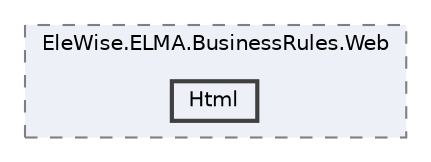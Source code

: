 digraph "Web/Modules/EleWise.ELMA.BusinessRules.Web/Html"
{
 // LATEX_PDF_SIZE
  bgcolor="transparent";
  edge [fontname=Helvetica,fontsize=10,labelfontname=Helvetica,labelfontsize=10];
  node [fontname=Helvetica,fontsize=10,shape=box,height=0.2,width=0.4];
  compound=true
  subgraph clusterdir_e46483da9f373966ce645ecac7252ff4 {
    graph [ bgcolor="#edf0f7", pencolor="grey50", label="EleWise.ELMA.BusinessRules.Web", fontname=Helvetica,fontsize=10 style="filled,dashed", URL="dir_e46483da9f373966ce645ecac7252ff4.html",tooltip=""]
  dir_7dcd5fd71fd1ed826f31cdf3242e6ad1 [label="Html", fillcolor="#edf0f7", color="grey25", style="filled,bold", URL="dir_7dcd5fd71fd1ed826f31cdf3242e6ad1.html",tooltip=""];
  }
}
